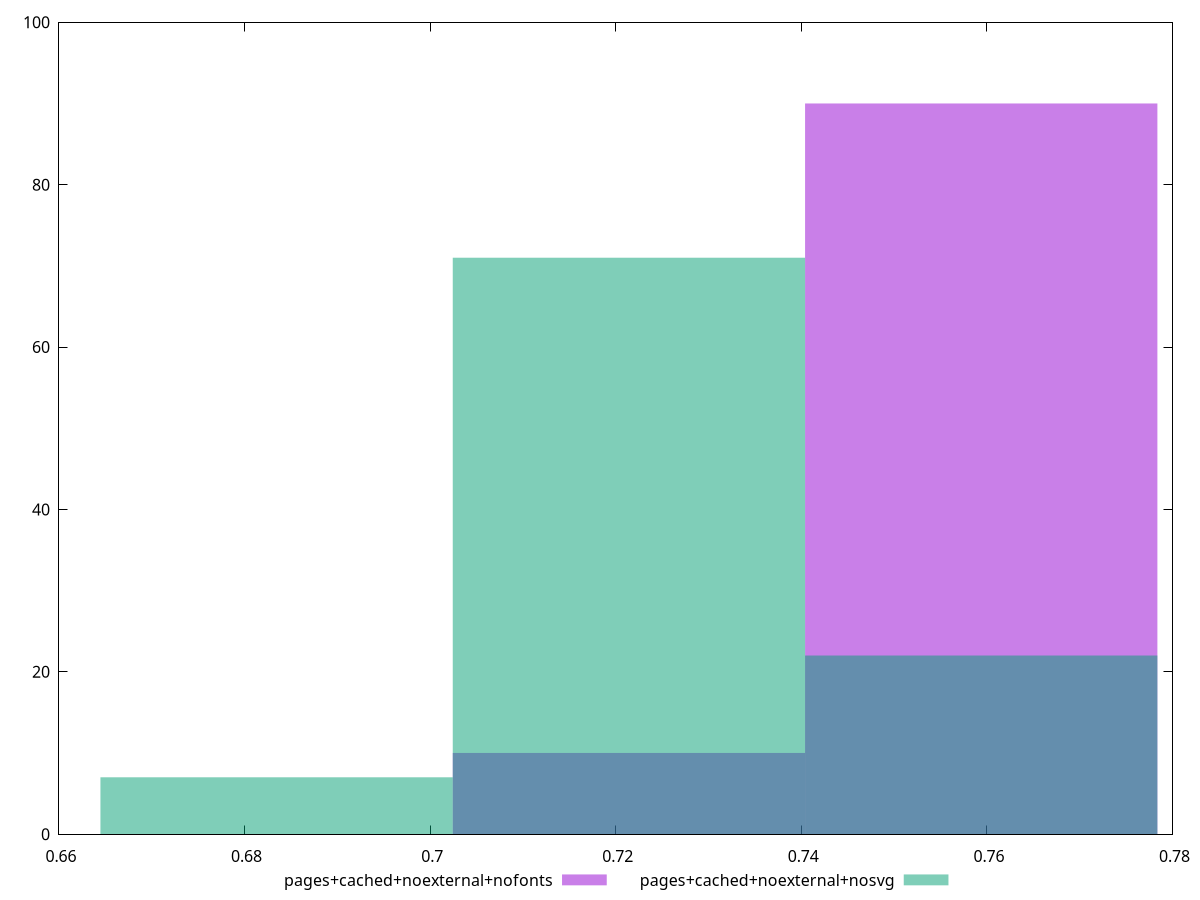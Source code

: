 reset
set terminal svg size 640, 500 enhanced background rgb 'white'
set output "report_00007_2020-12-11T15:55:29.892Z/meta/score/comparison/histogram/6_vs_7.svg"

$pagesCachedNoexternalNofonts <<EOF
0.7593882402550491 90
0.7214188282422968 10
EOF

$pagesCachedNoexternalNosvg <<EOF
0.7593882402550491 22
0.7214188282422968 71
0.6834494162295442 7
EOF

set key outside below
set boxwidth 0.03796941201275246
set yrange [0:100]
set style fill transparent solid 0.5 noborder

plot \
  $pagesCachedNoexternalNofonts title "pages+cached+noexternal+nofonts" with boxes, \
  $pagesCachedNoexternalNosvg title "pages+cached+noexternal+nosvg" with boxes, \


reset